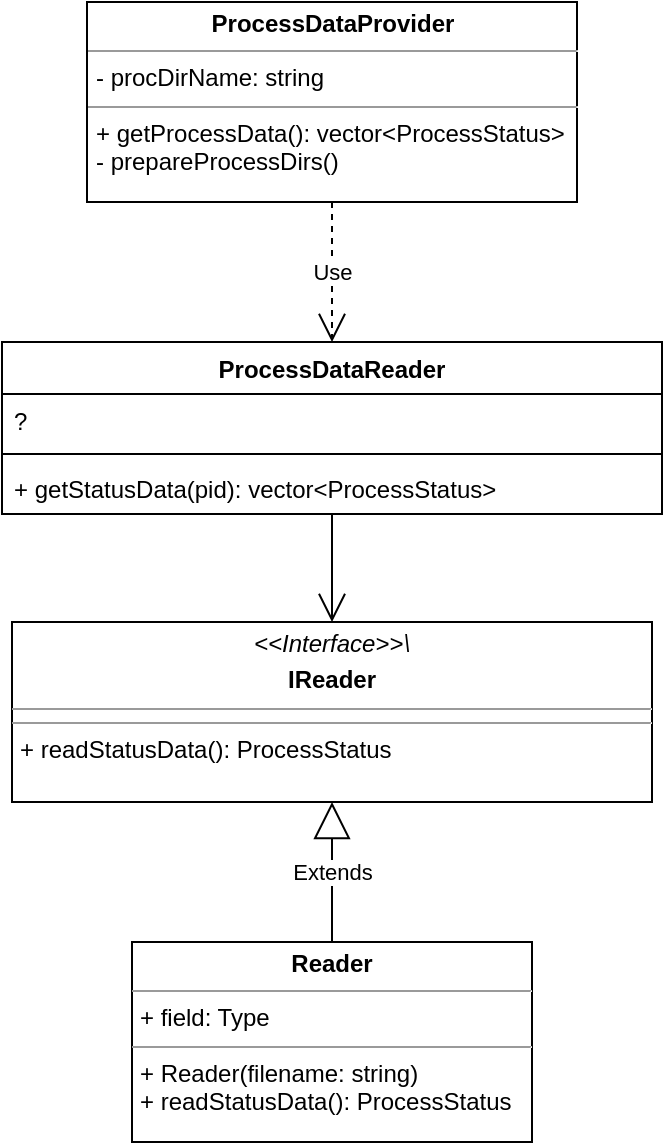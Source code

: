 <mxfile version="20.4.0" type="github">
  <diagram id="C5RBs43oDa-KdzZeNtuy" name="Page-1">
    <mxGraphModel dx="981" dy="598" grid="1" gridSize="10" guides="1" tooltips="1" connect="1" arrows="1" fold="1" page="1" pageScale="1" pageWidth="827" pageHeight="1169" math="0" shadow="0">
      <root>
        <mxCell id="WIyWlLk6GJQsqaUBKTNV-0" />
        <mxCell id="WIyWlLk6GJQsqaUBKTNV-1" parent="WIyWlLk6GJQsqaUBKTNV-0" />
        <mxCell id="Urx0WMwrFYBLJ4eI_fLI-4" value="ProcessDataReader&#xa;" style="swimlane;fontStyle=1;align=center;verticalAlign=top;childLayout=stackLayout;horizontal=1;startSize=26;horizontalStack=0;resizeParent=1;resizeParentMax=0;resizeLast=0;collapsible=1;marginBottom=0;" parent="WIyWlLk6GJQsqaUBKTNV-1" vertex="1">
          <mxGeometry x="235" y="330" width="330" height="86" as="geometry" />
        </mxCell>
        <mxCell id="Urx0WMwrFYBLJ4eI_fLI-5" value="?" style="text;strokeColor=none;fillColor=none;align=left;verticalAlign=top;spacingLeft=4;spacingRight=4;overflow=hidden;rotatable=0;points=[[0,0.5],[1,0.5]];portConstraint=eastwest;" parent="Urx0WMwrFYBLJ4eI_fLI-4" vertex="1">
          <mxGeometry y="26" width="330" height="26" as="geometry" />
        </mxCell>
        <mxCell id="Urx0WMwrFYBLJ4eI_fLI-6" value="" style="line;strokeWidth=1;fillColor=none;align=left;verticalAlign=middle;spacingTop=-1;spacingLeft=3;spacingRight=3;rotatable=0;labelPosition=right;points=[];portConstraint=eastwest;strokeColor=inherit;" parent="Urx0WMwrFYBLJ4eI_fLI-4" vertex="1">
          <mxGeometry y="52" width="330" height="8" as="geometry" />
        </mxCell>
        <mxCell id="Urx0WMwrFYBLJ4eI_fLI-7" value="+ getStatusData(pid): vector&lt;ProcessStatus&gt;" style="text;strokeColor=none;fillColor=none;align=left;verticalAlign=top;spacingLeft=4;spacingRight=4;overflow=hidden;rotatable=0;points=[[0,0.5],[1,0.5]];portConstraint=eastwest;" parent="Urx0WMwrFYBLJ4eI_fLI-4" vertex="1">
          <mxGeometry y="60" width="330" height="26" as="geometry" />
        </mxCell>
        <mxCell id="Urx0WMwrFYBLJ4eI_fLI-9" value="" style="endArrow=open;endFill=1;endSize=12;html=1;rounded=0;exitX=0.5;exitY=1;exitDx=0;exitDy=0;" parent="WIyWlLk6GJQsqaUBKTNV-1" source="Urx0WMwrFYBLJ4eI_fLI-4" target="n1sDBq4FKEW2Isi11Au9-0" edge="1">
          <mxGeometry width="160" relative="1" as="geometry">
            <mxPoint x="400" y="420" as="sourcePoint" />
            <mxPoint x="393.62" y="487" as="targetPoint" />
          </mxGeometry>
        </mxCell>
        <mxCell id="Urx0WMwrFYBLJ4eI_fLI-10" value="&lt;p style=&quot;margin:0px;margin-top:4px;text-align:center;&quot;&gt;&lt;b&gt;Reader&lt;/b&gt;&lt;/p&gt;&lt;hr size=&quot;1&quot;&gt;&lt;p style=&quot;margin:0px;margin-left:4px;&quot;&gt;+ field: Type&lt;/p&gt;&lt;hr size=&quot;1&quot;&gt;&lt;p style=&quot;margin:0px;margin-left:4px;&quot;&gt;+ Reader(filename: string)&lt;br&gt;&lt;/p&gt;&lt;p style=&quot;margin:0px;margin-left:4px;&quot;&gt;+ readStatusData(): ProcessStatus&lt;/p&gt;" style="verticalAlign=top;align=left;overflow=fill;fontSize=12;fontFamily=Helvetica;html=1;" parent="WIyWlLk6GJQsqaUBKTNV-1" vertex="1">
          <mxGeometry x="300" y="630" width="200" height="100" as="geometry" />
        </mxCell>
        <mxCell id="Urx0WMwrFYBLJ4eI_fLI-11" value="Extends" style="endArrow=block;endSize=16;endFill=0;html=1;rounded=0;entryX=0.5;entryY=1;entryDx=0;entryDy=0;exitX=0.5;exitY=0;exitDx=0;exitDy=0;" parent="WIyWlLk6GJQsqaUBKTNV-1" source="Urx0WMwrFYBLJ4eI_fLI-10" target="n1sDBq4FKEW2Isi11Au9-0" edge="1">
          <mxGeometry width="160" relative="1" as="geometry">
            <mxPoint x="360" y="660" as="sourcePoint" />
            <mxPoint x="400" y="590" as="targetPoint" />
          </mxGeometry>
        </mxCell>
        <mxCell id="n1sDBq4FKEW2Isi11Au9-0" value="&lt;p style=&quot;margin:0px;margin-top:4px;text-align:center;&quot;&gt;&lt;i&gt;&amp;lt;&amp;lt;Interface&amp;gt;&amp;gt;\&lt;/i&gt;&lt;/p&gt;&lt;p style=&quot;margin:0px;margin-top:4px;text-align:center;&quot;&gt;&lt;b&gt;IReader&lt;/b&gt;&lt;/p&gt;&lt;hr size=&quot;1&quot;&gt;&lt;hr size=&quot;1&quot;&gt;&lt;p style=&quot;margin:0px;margin-left:4px;&quot;&gt;+ readStatusData(): ProcessStatus&lt;/p&gt;" style="verticalAlign=top;align=left;overflow=fill;fontSize=12;fontFamily=Helvetica;html=1;" parent="WIyWlLk6GJQsqaUBKTNV-1" vertex="1">
          <mxGeometry x="240" y="470" width="320" height="90" as="geometry" />
        </mxCell>
        <mxCell id="n1sDBq4FKEW2Isi11Au9-1" value="&lt;p style=&quot;margin:0px;margin-top:4px;text-align:center;&quot;&gt;&lt;b&gt;ProcessDataProvider&lt;/b&gt;&lt;/p&gt;&lt;hr size=&quot;1&quot;&gt;&lt;p style=&quot;margin:0px;margin-left:4px;&quot;&gt;- procDirName: string&lt;br&gt;&lt;/p&gt;&lt;hr size=&quot;1&quot;&gt;&lt;p style=&quot;margin:0px;margin-left:4px;&quot;&gt;+ getProcessData(): vector&amp;lt;ProcessStatus&amp;gt;&lt;/p&gt;&lt;p style=&quot;margin:0px;margin-left:4px;&quot;&gt;- prepareProcessDirs()&lt;br&gt;&lt;/p&gt;" style="verticalAlign=top;align=left;overflow=fill;fontSize=12;fontFamily=Helvetica;html=1;" parent="WIyWlLk6GJQsqaUBKTNV-1" vertex="1">
          <mxGeometry x="277.5" y="160" width="245" height="100" as="geometry" />
        </mxCell>
        <mxCell id="n1sDBq4FKEW2Isi11Au9-2" value="Use" style="endArrow=open;endSize=12;dashed=1;html=1;rounded=0;entryX=0.5;entryY=0;entryDx=0;entryDy=0;exitX=0.5;exitY=1;exitDx=0;exitDy=0;" parent="WIyWlLk6GJQsqaUBKTNV-1" source="n1sDBq4FKEW2Isi11Au9-1" target="Urx0WMwrFYBLJ4eI_fLI-4" edge="1">
          <mxGeometry width="160" relative="1" as="geometry">
            <mxPoint x="100" y="230" as="sourcePoint" />
            <mxPoint x="260" y="230" as="targetPoint" />
          </mxGeometry>
        </mxCell>
      </root>
    </mxGraphModel>
  </diagram>
</mxfile>

